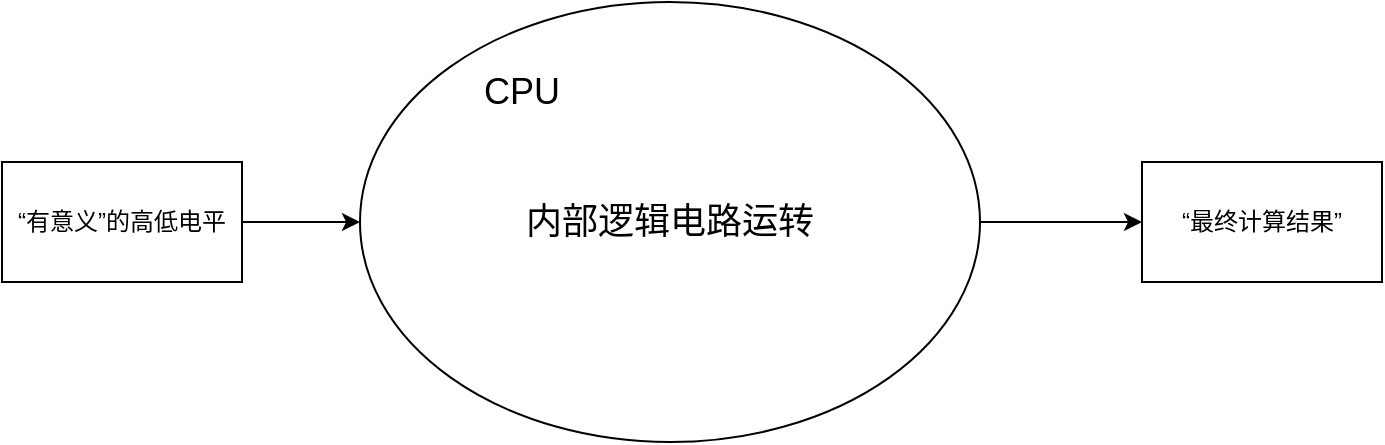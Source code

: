 <mxfile version="19.0.3" type="github">
  <diagram id="SUoSMLEwR6EXODnz4nEF" name="Page-1">
    <mxGraphModel dx="1038" dy="539" grid="0" gridSize="10" guides="1" tooltips="1" connect="1" arrows="1" fold="1" page="1" pageScale="1" pageWidth="827" pageHeight="1169" math="0" shadow="0">
      <root>
        <mxCell id="0" />
        <mxCell id="1" parent="0" />
        <mxCell id="_1ghLw6absgD8E_fkpZd-6" value="" style="edgeStyle=orthogonalEdgeStyle;rounded=0;orthogonalLoop=1;jettySize=auto;html=1;fontSize=18;" edge="1" parent="1" source="_1ghLw6absgD8E_fkpZd-1" target="_1ghLw6absgD8E_fkpZd-3">
          <mxGeometry relative="1" as="geometry" />
        </mxCell>
        <mxCell id="_1ghLw6absgD8E_fkpZd-1" value="“有意义”的高低电平" style="rounded=0;whiteSpace=wrap;html=1;" vertex="1" parent="1">
          <mxGeometry x="80" y="130" width="120" height="60" as="geometry" />
        </mxCell>
        <mxCell id="_1ghLw6absgD8E_fkpZd-7" value="" style="edgeStyle=orthogonalEdgeStyle;rounded=0;orthogonalLoop=1;jettySize=auto;html=1;fontSize=18;" edge="1" parent="1" source="_1ghLw6absgD8E_fkpZd-3" target="_1ghLw6absgD8E_fkpZd-5">
          <mxGeometry relative="1" as="geometry" />
        </mxCell>
        <mxCell id="_1ghLw6absgD8E_fkpZd-3" value="&lt;font style=&quot;font-size: 18px;&quot;&gt;内部逻辑电路运转&lt;/font&gt;" style="ellipse;whiteSpace=wrap;html=1;" vertex="1" parent="1">
          <mxGeometry x="259" y="50" width="310" height="220" as="geometry" />
        </mxCell>
        <mxCell id="_1ghLw6absgD8E_fkpZd-4" value="CPU" style="text;html=1;strokeColor=none;fillColor=none;align=center;verticalAlign=middle;whiteSpace=wrap;rounded=0;fontSize=18;" vertex="1" parent="1">
          <mxGeometry x="310" y="80" width="60" height="30" as="geometry" />
        </mxCell>
        <mxCell id="_1ghLw6absgD8E_fkpZd-5" value="“最终计算结果”" style="rounded=0;whiteSpace=wrap;html=1;" vertex="1" parent="1">
          <mxGeometry x="650" y="130" width="120" height="60" as="geometry" />
        </mxCell>
      </root>
    </mxGraphModel>
  </diagram>
</mxfile>
